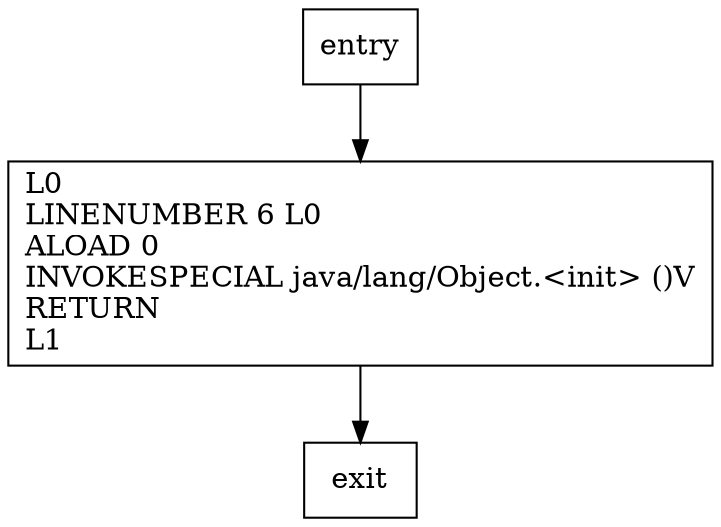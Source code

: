 digraph <init> {
node [shape=record];
1953958539 [label="L0\lLINENUMBER 6 L0\lALOAD 0\lINVOKESPECIAL java/lang/Object.\<init\> ()V\lRETURN\lL1\l"];
entry;
exit;
entry -> 1953958539;
1953958539 -> exit;
}

